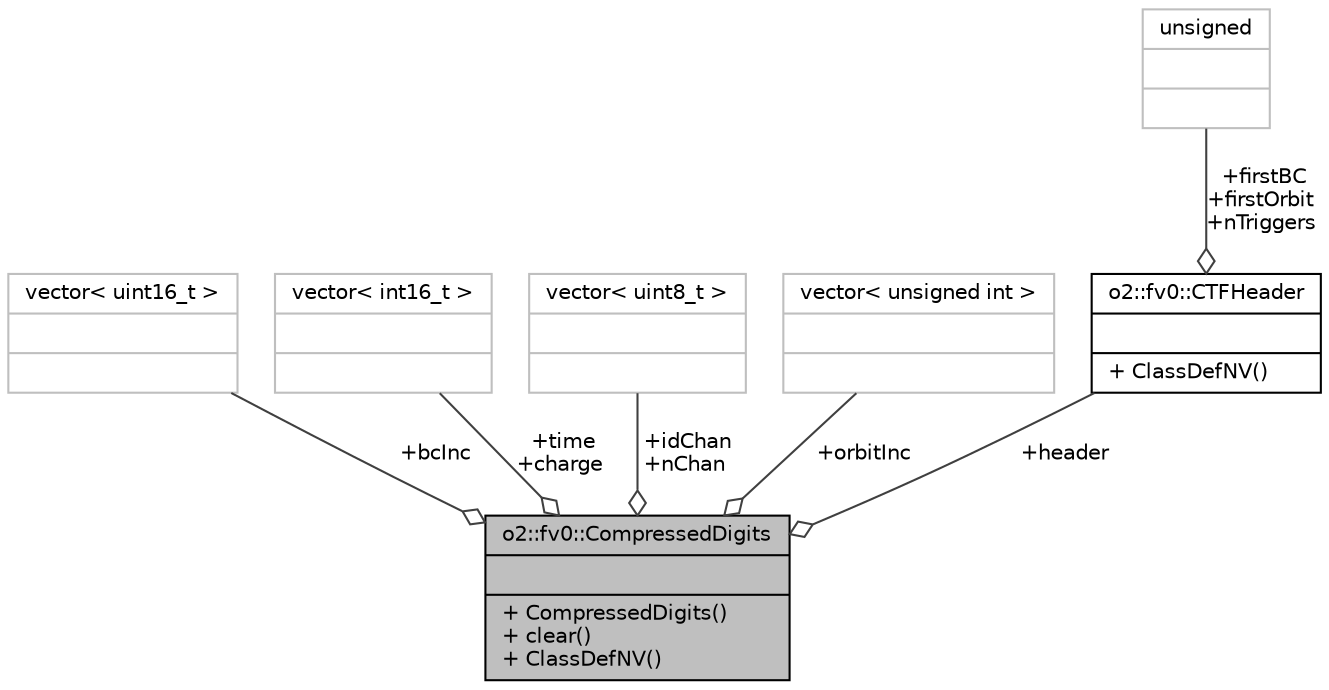 digraph "o2::fv0::CompressedDigits"
{
 // INTERACTIVE_SVG=YES
  bgcolor="transparent";
  edge [fontname="Helvetica",fontsize="10",labelfontname="Helvetica",labelfontsize="10"];
  node [fontname="Helvetica",fontsize="10",shape=record];
  Node1 [label="{o2::fv0::CompressedDigits\n||+ CompressedDigits()\l+ clear()\l+ ClassDefNV()\l}",height=0.2,width=0.4,color="black", fillcolor="grey75", style="filled", fontcolor="black"];
  Node2 -> Node1 [color="grey25",fontsize="10",style="solid",label=" +bcInc" ,arrowhead="odiamond",fontname="Helvetica"];
  Node2 [label="{vector\< uint16_t \>\n||}",height=0.2,width=0.4,color="grey75"];
  Node3 -> Node1 [color="grey25",fontsize="10",style="solid",label=" +time\n+charge" ,arrowhead="odiamond",fontname="Helvetica"];
  Node3 [label="{vector\< int16_t \>\n||}",height=0.2,width=0.4,color="grey75"];
  Node4 -> Node1 [color="grey25",fontsize="10",style="solid",label=" +idChan\n+nChan" ,arrowhead="odiamond",fontname="Helvetica"];
  Node4 [label="{vector\< uint8_t \>\n||}",height=0.2,width=0.4,color="grey75"];
  Node5 -> Node1 [color="grey25",fontsize="10",style="solid",label=" +orbitInc" ,arrowhead="odiamond",fontname="Helvetica"];
  Node5 [label="{vector\< unsigned int \>\n||}",height=0.2,width=0.4,color="grey75"];
  Node6 -> Node1 [color="grey25",fontsize="10",style="solid",label=" +header" ,arrowhead="odiamond",fontname="Helvetica"];
  Node6 [label="{o2::fv0::CTFHeader\n||+ ClassDefNV()\l}",height=0.2,width=0.4,color="black",URL="$d1/d20/structo2_1_1fv0_1_1CTFHeader.html",tooltip="Header for a single CTF. "];
  Node7 -> Node6 [color="grey25",fontsize="10",style="solid",label=" +firstBC\n+firstOrbit\n+nTriggers" ,arrowhead="odiamond",fontname="Helvetica"];
  Node7 [label="{unsigned\n||}",height=0.2,width=0.4,color="grey75"];
}
